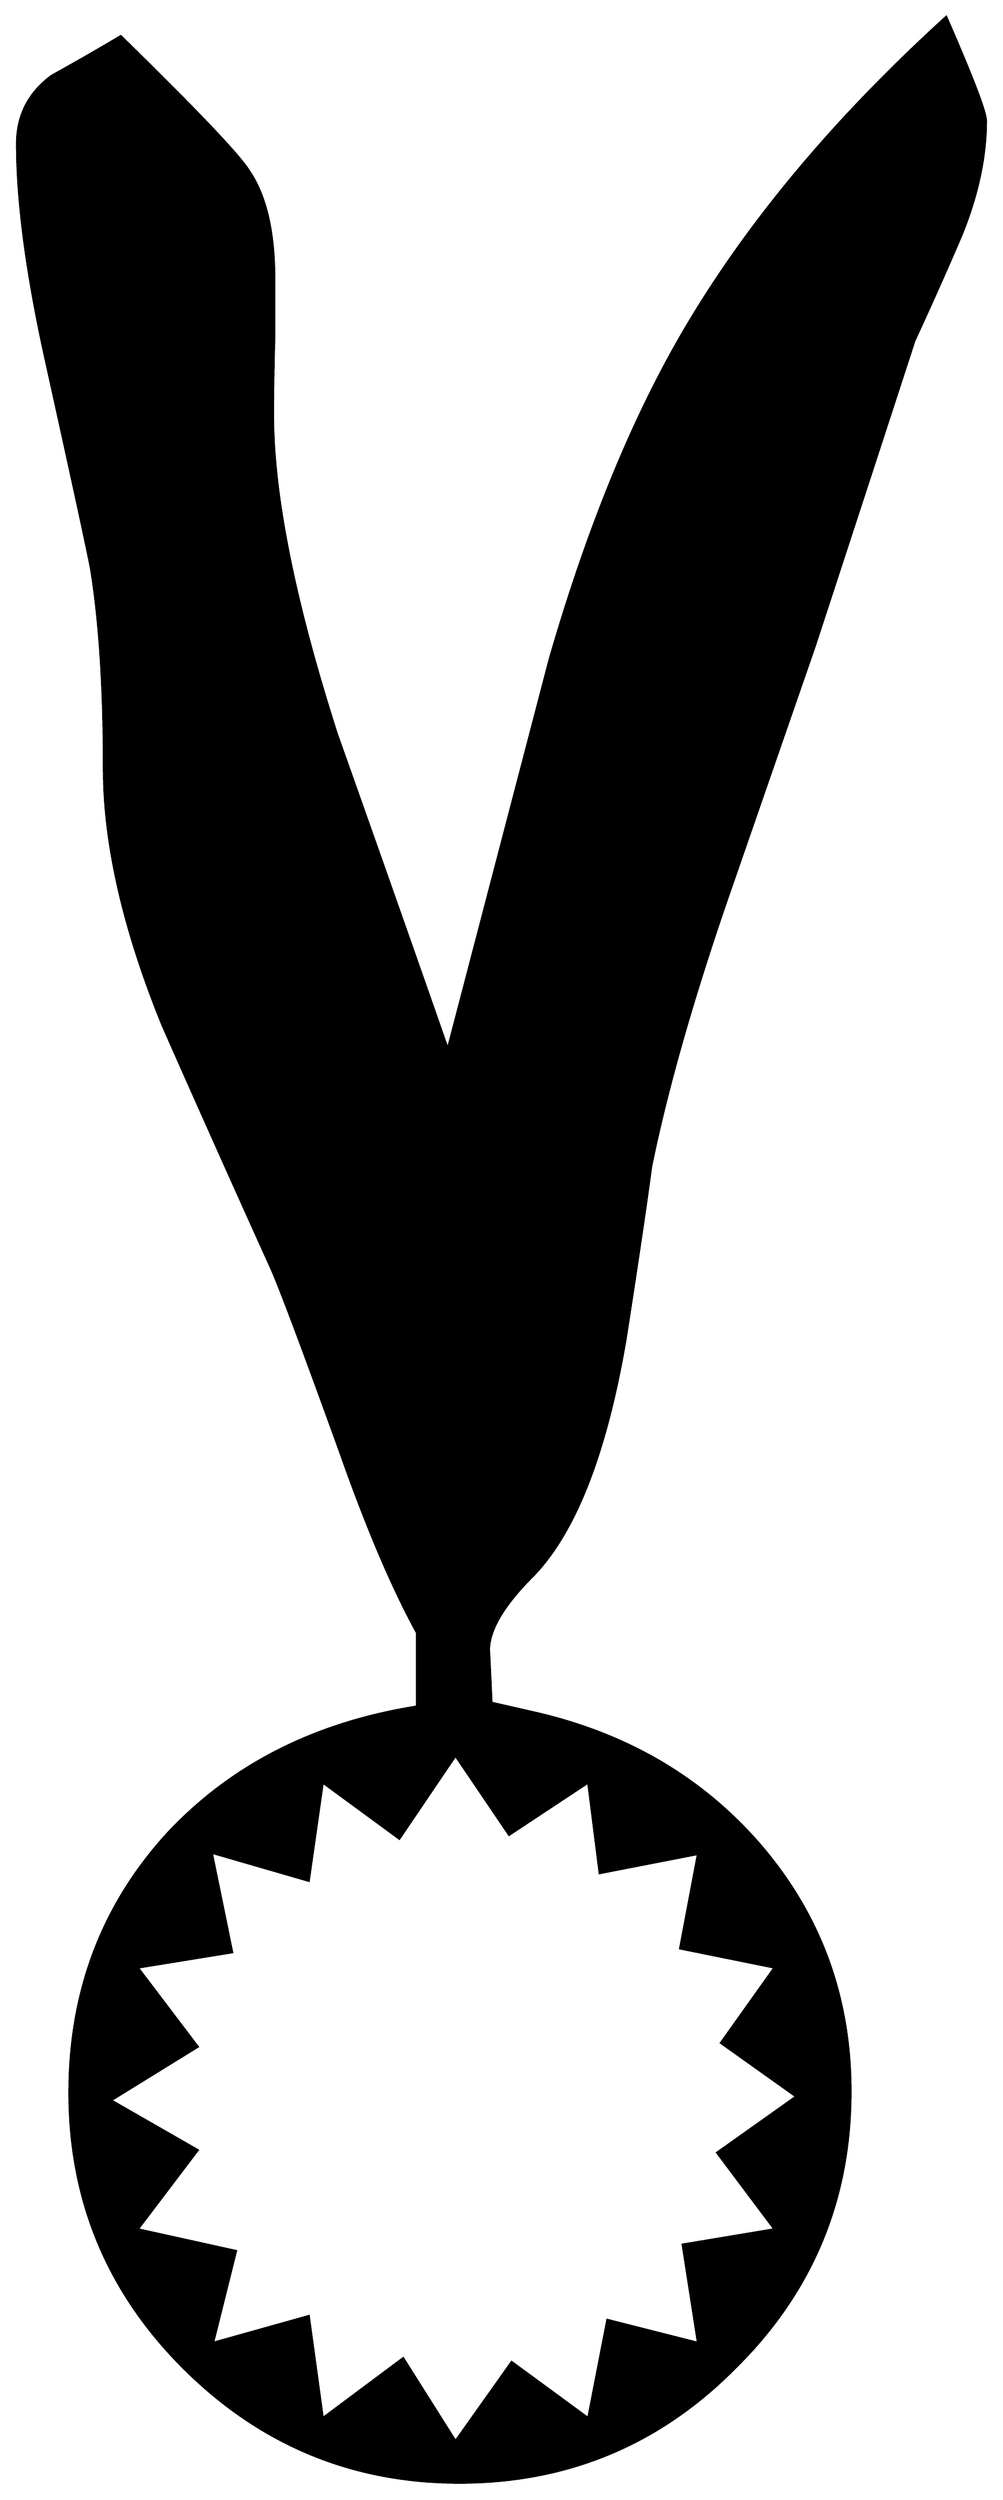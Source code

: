 


\begin{tikzpicture}[y=0.80pt, x=0.80pt, yscale=-1.0, xscale=1.0, inner sep=0pt, outer sep=0pt]
\begin{scope}[shift={(100.0,1726.0)},nonzero rule]
  \path[draw=.,fill=.,line width=1.600pt] (897.0,-1486.0) ..
    controls (897.0,-1458.0) and (890.667,-1428.333) ..
    (878.0,-1397.0) .. controls (866.0,-1369.0) and
    (853.667,-1341.333) .. (841.0,-1314.0) .. controls
    (823.667,-1260.667) and (797.667,-1181.0) .. (763.0,-1075.0) ..
    controls (739.667,-1007.667) and (716.333,-940.333) ..
    (693.0,-873.0) .. controls (666.333,-795.0) and (647.0,-726.667)
    .. (635.0,-668.0) .. controls (631.0,-638.0) and
    (624.333,-593.0) .. (615.0,-533.0) .. controls (599.667,-443.0)
    and (575.333,-381.0) .. (542.0,-347.0) .. controls
    (519.333,-324.333) and (508.0,-305.0) .. (508.0,-289.0) ..
    controls (508.0,-291.0) and (508.667,-277.333) .. (510.0,-248.0)
    -- (545.0,-240.0) .. controls (617.0,-223.333) and
    (675.667,-188.667) .. (721.0,-136.0) .. controls (767.667,-81.333)
    and (791.0,-17.333) .. (791.0,56.0) .. controls (791.0,140.667)
    and (761.0,212.667) .. (701.0,272.0) .. controls (641.667,332.0)
    and (569.667,362.0) .. (485.0,362.0) .. controls (401.0,362.0)
    and (329.0,332.0) .. (269.0,272.0) .. controls (209.667,212.667)
    and (180.0,141.0) .. (180.0,57.0) .. controls (180.0,-22.333)
    and (205.667,-90.0) .. (257.0,-146.0) .. controls
    (307.0,-199.333) and (372.0,-232.333) .. (452.0,-245.0) --
    (452.0,-303.0) .. controls (432.667,-338.333) and (412.667,-385.333)
    .. (392.0,-444.0) .. controls (363.333,-523.333) and
    (345.333,-571.333) .. (338.0,-588.0) .. controls (309.333,-651.333)
    and (281.0,-714.667) .. (253.0,-778.0) .. controls
    (222.333,-853.333) and (207.0,-920.333) .. (207.0,-979.0) ..
    controls (207.0,-1041.667) and (203.667,-1093.667) ..
    (197.0,-1135.0) .. controls (195.0,-1146.333) and
    (183.0,-1201.667) .. (161.0,-1301.0) .. controls
    (146.333,-1367.667) and (139.0,-1423.333) .. (139.0,-1468.0) ..
    controls (139.0,-1490.0) and (148.0,-1507.667) ..
    (166.0,-1521.0) .. controls (184.0,-1531.0) and
    (202.0,-1541.333) .. (220.0,-1552.0) .. controls
    (278.667,-1494.667) and (312.0,-1459.667) .. (320.0,-1447.0) ..
    controls (333.333,-1427.667) and (340.0,-1399.333) ..
    (340.0,-1362.0) .. controls (340.0,-1354.667) and
    (340.0,-1339.667) .. (340.0,-1317.0) .. controls
    (339.333,-1293.667) and (339.0,-1273.333) .. (339.0,-1256.0) ..
    controls (339.0,-1193.333) and (355.667,-1110.0) ..
    (389.0,-1006.0) .. controls (418.333,-923.333) and
    (447.333,-841.0) .. (476.0,-759.0) .. controls (502.667,-861.0)
    and (529.333,-963.0) .. (556.0,-1065.0) .. controls
    (585.333,-1166.333) and (620.0,-1251.333) .. (660.0,-1320.0) ..
    controls (709.333,-1404.667) and (778.0,-1487.0) ..
    (866.0,-1567.0) .. controls (886.667,-1519.667) and
    (897.0,-1492.667) .. (897.0,-1486.0) -- cycle(749.0,60.0) --
    (690.0,18.0) -- (732.0,-41.0) -- (658.0,-56.0) --
    (672.0,-130.0) -- (595.0,-115.0) -- (586.0,-186.0) --
    (524.0,-145.0) -- (482.0,-207.0) -- (438.0,-142.0) --
    (378.0,-186.0) -- (367.0,-109.0) -- (291.0,-131.0) --
    (307.0,-53.0) -- (233.0,-41.0) -- (280.0,21.0) --
    (212.0,63.0) -- (280.0,102.0) -- (233.0,164.0) --
    (310.0,181.0) -- (292.0,253.0) -- (367.0,232.0) --
    (378.0,312.0) -- (441.0,265.0) -- (482.0,330.0) --
    (526.0,268.0) -- (586.0,312.0) -- (601.0,235.0) --
    (672.0,253.0) -- (660.0,176.0) -- (732.0,164.0) --
    (687.0,104.0) -- (749.0,60.0) -- cycle;
\end{scope}

\end{tikzpicture}

